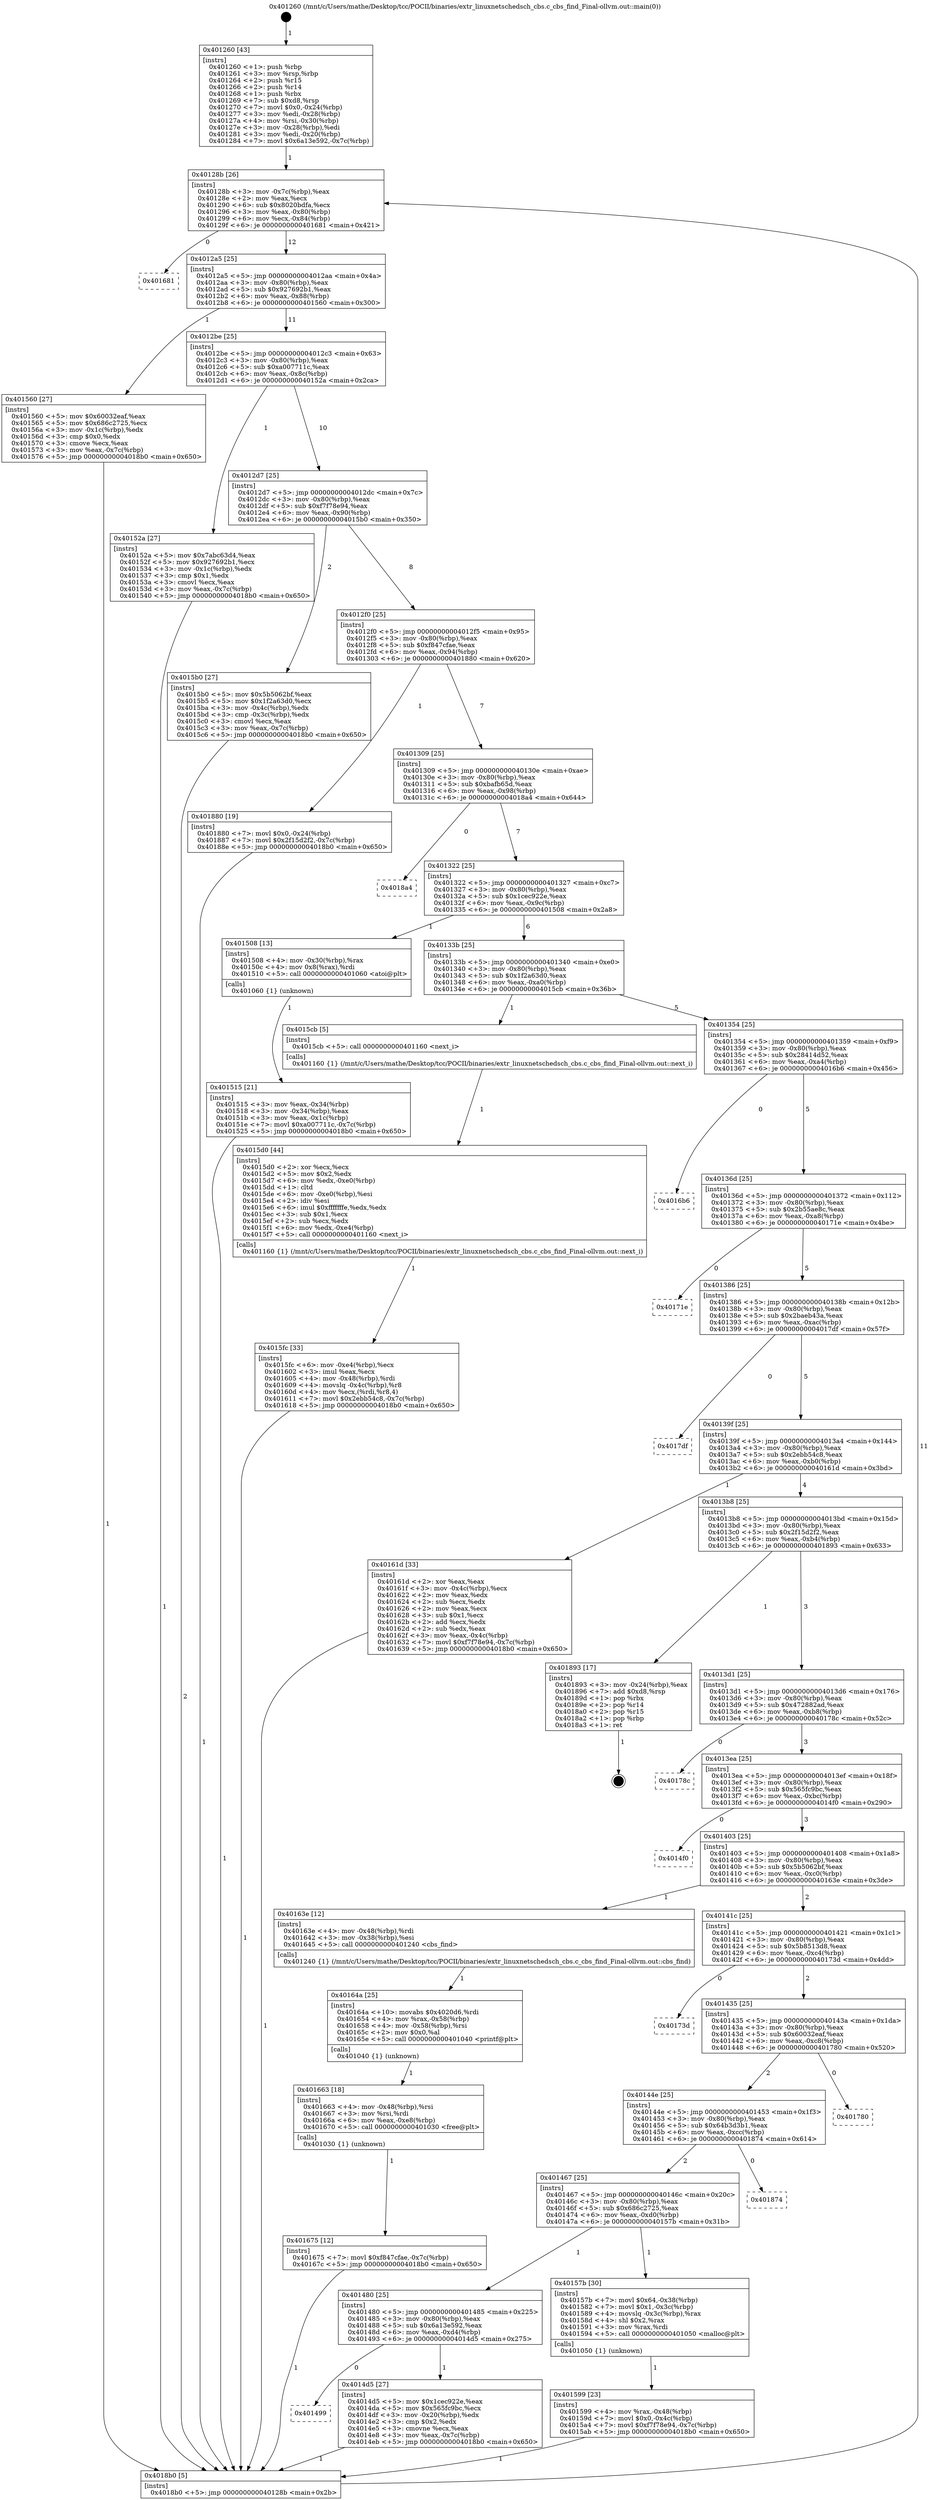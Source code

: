 digraph "0x401260" {
  label = "0x401260 (/mnt/c/Users/mathe/Desktop/tcc/POCII/binaries/extr_linuxnetschedsch_cbs.c_cbs_find_Final-ollvm.out::main(0))"
  labelloc = "t"
  node[shape=record]

  Entry [label="",width=0.3,height=0.3,shape=circle,fillcolor=black,style=filled]
  "0x40128b" [label="{
     0x40128b [26]\l
     | [instrs]\l
     &nbsp;&nbsp;0x40128b \<+3\>: mov -0x7c(%rbp),%eax\l
     &nbsp;&nbsp;0x40128e \<+2\>: mov %eax,%ecx\l
     &nbsp;&nbsp;0x401290 \<+6\>: sub $0x8020bdfa,%ecx\l
     &nbsp;&nbsp;0x401296 \<+3\>: mov %eax,-0x80(%rbp)\l
     &nbsp;&nbsp;0x401299 \<+6\>: mov %ecx,-0x84(%rbp)\l
     &nbsp;&nbsp;0x40129f \<+6\>: je 0000000000401681 \<main+0x421\>\l
  }"]
  "0x401681" [label="{
     0x401681\l
  }", style=dashed]
  "0x4012a5" [label="{
     0x4012a5 [25]\l
     | [instrs]\l
     &nbsp;&nbsp;0x4012a5 \<+5\>: jmp 00000000004012aa \<main+0x4a\>\l
     &nbsp;&nbsp;0x4012aa \<+3\>: mov -0x80(%rbp),%eax\l
     &nbsp;&nbsp;0x4012ad \<+5\>: sub $0x927692b1,%eax\l
     &nbsp;&nbsp;0x4012b2 \<+6\>: mov %eax,-0x88(%rbp)\l
     &nbsp;&nbsp;0x4012b8 \<+6\>: je 0000000000401560 \<main+0x300\>\l
  }"]
  Exit [label="",width=0.3,height=0.3,shape=circle,fillcolor=black,style=filled,peripheries=2]
  "0x401560" [label="{
     0x401560 [27]\l
     | [instrs]\l
     &nbsp;&nbsp;0x401560 \<+5\>: mov $0x60032eaf,%eax\l
     &nbsp;&nbsp;0x401565 \<+5\>: mov $0x686c2725,%ecx\l
     &nbsp;&nbsp;0x40156a \<+3\>: mov -0x1c(%rbp),%edx\l
     &nbsp;&nbsp;0x40156d \<+3\>: cmp $0x0,%edx\l
     &nbsp;&nbsp;0x401570 \<+3\>: cmove %ecx,%eax\l
     &nbsp;&nbsp;0x401573 \<+3\>: mov %eax,-0x7c(%rbp)\l
     &nbsp;&nbsp;0x401576 \<+5\>: jmp 00000000004018b0 \<main+0x650\>\l
  }"]
  "0x4012be" [label="{
     0x4012be [25]\l
     | [instrs]\l
     &nbsp;&nbsp;0x4012be \<+5\>: jmp 00000000004012c3 \<main+0x63\>\l
     &nbsp;&nbsp;0x4012c3 \<+3\>: mov -0x80(%rbp),%eax\l
     &nbsp;&nbsp;0x4012c6 \<+5\>: sub $0xa007711c,%eax\l
     &nbsp;&nbsp;0x4012cb \<+6\>: mov %eax,-0x8c(%rbp)\l
     &nbsp;&nbsp;0x4012d1 \<+6\>: je 000000000040152a \<main+0x2ca\>\l
  }"]
  "0x401675" [label="{
     0x401675 [12]\l
     | [instrs]\l
     &nbsp;&nbsp;0x401675 \<+7\>: movl $0xf847cfae,-0x7c(%rbp)\l
     &nbsp;&nbsp;0x40167c \<+5\>: jmp 00000000004018b0 \<main+0x650\>\l
  }"]
  "0x40152a" [label="{
     0x40152a [27]\l
     | [instrs]\l
     &nbsp;&nbsp;0x40152a \<+5\>: mov $0x7abc63d4,%eax\l
     &nbsp;&nbsp;0x40152f \<+5\>: mov $0x927692b1,%ecx\l
     &nbsp;&nbsp;0x401534 \<+3\>: mov -0x1c(%rbp),%edx\l
     &nbsp;&nbsp;0x401537 \<+3\>: cmp $0x1,%edx\l
     &nbsp;&nbsp;0x40153a \<+3\>: cmovl %ecx,%eax\l
     &nbsp;&nbsp;0x40153d \<+3\>: mov %eax,-0x7c(%rbp)\l
     &nbsp;&nbsp;0x401540 \<+5\>: jmp 00000000004018b0 \<main+0x650\>\l
  }"]
  "0x4012d7" [label="{
     0x4012d7 [25]\l
     | [instrs]\l
     &nbsp;&nbsp;0x4012d7 \<+5\>: jmp 00000000004012dc \<main+0x7c\>\l
     &nbsp;&nbsp;0x4012dc \<+3\>: mov -0x80(%rbp),%eax\l
     &nbsp;&nbsp;0x4012df \<+5\>: sub $0xf7f78e94,%eax\l
     &nbsp;&nbsp;0x4012e4 \<+6\>: mov %eax,-0x90(%rbp)\l
     &nbsp;&nbsp;0x4012ea \<+6\>: je 00000000004015b0 \<main+0x350\>\l
  }"]
  "0x401663" [label="{
     0x401663 [18]\l
     | [instrs]\l
     &nbsp;&nbsp;0x401663 \<+4\>: mov -0x48(%rbp),%rsi\l
     &nbsp;&nbsp;0x401667 \<+3\>: mov %rsi,%rdi\l
     &nbsp;&nbsp;0x40166a \<+6\>: mov %eax,-0xe8(%rbp)\l
     &nbsp;&nbsp;0x401670 \<+5\>: call 0000000000401030 \<free@plt\>\l
     | [calls]\l
     &nbsp;&nbsp;0x401030 \{1\} (unknown)\l
  }"]
  "0x4015b0" [label="{
     0x4015b0 [27]\l
     | [instrs]\l
     &nbsp;&nbsp;0x4015b0 \<+5\>: mov $0x5b5062bf,%eax\l
     &nbsp;&nbsp;0x4015b5 \<+5\>: mov $0x1f2a63d0,%ecx\l
     &nbsp;&nbsp;0x4015ba \<+3\>: mov -0x4c(%rbp),%edx\l
     &nbsp;&nbsp;0x4015bd \<+3\>: cmp -0x3c(%rbp),%edx\l
     &nbsp;&nbsp;0x4015c0 \<+3\>: cmovl %ecx,%eax\l
     &nbsp;&nbsp;0x4015c3 \<+3\>: mov %eax,-0x7c(%rbp)\l
     &nbsp;&nbsp;0x4015c6 \<+5\>: jmp 00000000004018b0 \<main+0x650\>\l
  }"]
  "0x4012f0" [label="{
     0x4012f0 [25]\l
     | [instrs]\l
     &nbsp;&nbsp;0x4012f0 \<+5\>: jmp 00000000004012f5 \<main+0x95\>\l
     &nbsp;&nbsp;0x4012f5 \<+3\>: mov -0x80(%rbp),%eax\l
     &nbsp;&nbsp;0x4012f8 \<+5\>: sub $0xf847cfae,%eax\l
     &nbsp;&nbsp;0x4012fd \<+6\>: mov %eax,-0x94(%rbp)\l
     &nbsp;&nbsp;0x401303 \<+6\>: je 0000000000401880 \<main+0x620\>\l
  }"]
  "0x40164a" [label="{
     0x40164a [25]\l
     | [instrs]\l
     &nbsp;&nbsp;0x40164a \<+10\>: movabs $0x4020d6,%rdi\l
     &nbsp;&nbsp;0x401654 \<+4\>: mov %rax,-0x58(%rbp)\l
     &nbsp;&nbsp;0x401658 \<+4\>: mov -0x58(%rbp),%rsi\l
     &nbsp;&nbsp;0x40165c \<+2\>: mov $0x0,%al\l
     &nbsp;&nbsp;0x40165e \<+5\>: call 0000000000401040 \<printf@plt\>\l
     | [calls]\l
     &nbsp;&nbsp;0x401040 \{1\} (unknown)\l
  }"]
  "0x401880" [label="{
     0x401880 [19]\l
     | [instrs]\l
     &nbsp;&nbsp;0x401880 \<+7\>: movl $0x0,-0x24(%rbp)\l
     &nbsp;&nbsp;0x401887 \<+7\>: movl $0x2f15d2f2,-0x7c(%rbp)\l
     &nbsp;&nbsp;0x40188e \<+5\>: jmp 00000000004018b0 \<main+0x650\>\l
  }"]
  "0x401309" [label="{
     0x401309 [25]\l
     | [instrs]\l
     &nbsp;&nbsp;0x401309 \<+5\>: jmp 000000000040130e \<main+0xae\>\l
     &nbsp;&nbsp;0x40130e \<+3\>: mov -0x80(%rbp),%eax\l
     &nbsp;&nbsp;0x401311 \<+5\>: sub $0xbafb65d,%eax\l
     &nbsp;&nbsp;0x401316 \<+6\>: mov %eax,-0x98(%rbp)\l
     &nbsp;&nbsp;0x40131c \<+6\>: je 00000000004018a4 \<main+0x644\>\l
  }"]
  "0x4015fc" [label="{
     0x4015fc [33]\l
     | [instrs]\l
     &nbsp;&nbsp;0x4015fc \<+6\>: mov -0xe4(%rbp),%ecx\l
     &nbsp;&nbsp;0x401602 \<+3\>: imul %eax,%ecx\l
     &nbsp;&nbsp;0x401605 \<+4\>: mov -0x48(%rbp),%rdi\l
     &nbsp;&nbsp;0x401609 \<+4\>: movslq -0x4c(%rbp),%r8\l
     &nbsp;&nbsp;0x40160d \<+4\>: mov %ecx,(%rdi,%r8,4)\l
     &nbsp;&nbsp;0x401611 \<+7\>: movl $0x2ebb54c8,-0x7c(%rbp)\l
     &nbsp;&nbsp;0x401618 \<+5\>: jmp 00000000004018b0 \<main+0x650\>\l
  }"]
  "0x4018a4" [label="{
     0x4018a4\l
  }", style=dashed]
  "0x401322" [label="{
     0x401322 [25]\l
     | [instrs]\l
     &nbsp;&nbsp;0x401322 \<+5\>: jmp 0000000000401327 \<main+0xc7\>\l
     &nbsp;&nbsp;0x401327 \<+3\>: mov -0x80(%rbp),%eax\l
     &nbsp;&nbsp;0x40132a \<+5\>: sub $0x1cec922e,%eax\l
     &nbsp;&nbsp;0x40132f \<+6\>: mov %eax,-0x9c(%rbp)\l
     &nbsp;&nbsp;0x401335 \<+6\>: je 0000000000401508 \<main+0x2a8\>\l
  }"]
  "0x4015d0" [label="{
     0x4015d0 [44]\l
     | [instrs]\l
     &nbsp;&nbsp;0x4015d0 \<+2\>: xor %ecx,%ecx\l
     &nbsp;&nbsp;0x4015d2 \<+5\>: mov $0x2,%edx\l
     &nbsp;&nbsp;0x4015d7 \<+6\>: mov %edx,-0xe0(%rbp)\l
     &nbsp;&nbsp;0x4015dd \<+1\>: cltd\l
     &nbsp;&nbsp;0x4015de \<+6\>: mov -0xe0(%rbp),%esi\l
     &nbsp;&nbsp;0x4015e4 \<+2\>: idiv %esi\l
     &nbsp;&nbsp;0x4015e6 \<+6\>: imul $0xfffffffe,%edx,%edx\l
     &nbsp;&nbsp;0x4015ec \<+3\>: sub $0x1,%ecx\l
     &nbsp;&nbsp;0x4015ef \<+2\>: sub %ecx,%edx\l
     &nbsp;&nbsp;0x4015f1 \<+6\>: mov %edx,-0xe4(%rbp)\l
     &nbsp;&nbsp;0x4015f7 \<+5\>: call 0000000000401160 \<next_i\>\l
     | [calls]\l
     &nbsp;&nbsp;0x401160 \{1\} (/mnt/c/Users/mathe/Desktop/tcc/POCII/binaries/extr_linuxnetschedsch_cbs.c_cbs_find_Final-ollvm.out::next_i)\l
  }"]
  "0x401508" [label="{
     0x401508 [13]\l
     | [instrs]\l
     &nbsp;&nbsp;0x401508 \<+4\>: mov -0x30(%rbp),%rax\l
     &nbsp;&nbsp;0x40150c \<+4\>: mov 0x8(%rax),%rdi\l
     &nbsp;&nbsp;0x401510 \<+5\>: call 0000000000401060 \<atoi@plt\>\l
     | [calls]\l
     &nbsp;&nbsp;0x401060 \{1\} (unknown)\l
  }"]
  "0x40133b" [label="{
     0x40133b [25]\l
     | [instrs]\l
     &nbsp;&nbsp;0x40133b \<+5\>: jmp 0000000000401340 \<main+0xe0\>\l
     &nbsp;&nbsp;0x401340 \<+3\>: mov -0x80(%rbp),%eax\l
     &nbsp;&nbsp;0x401343 \<+5\>: sub $0x1f2a63d0,%eax\l
     &nbsp;&nbsp;0x401348 \<+6\>: mov %eax,-0xa0(%rbp)\l
     &nbsp;&nbsp;0x40134e \<+6\>: je 00000000004015cb \<main+0x36b\>\l
  }"]
  "0x401599" [label="{
     0x401599 [23]\l
     | [instrs]\l
     &nbsp;&nbsp;0x401599 \<+4\>: mov %rax,-0x48(%rbp)\l
     &nbsp;&nbsp;0x40159d \<+7\>: movl $0x0,-0x4c(%rbp)\l
     &nbsp;&nbsp;0x4015a4 \<+7\>: movl $0xf7f78e94,-0x7c(%rbp)\l
     &nbsp;&nbsp;0x4015ab \<+5\>: jmp 00000000004018b0 \<main+0x650\>\l
  }"]
  "0x4015cb" [label="{
     0x4015cb [5]\l
     | [instrs]\l
     &nbsp;&nbsp;0x4015cb \<+5\>: call 0000000000401160 \<next_i\>\l
     | [calls]\l
     &nbsp;&nbsp;0x401160 \{1\} (/mnt/c/Users/mathe/Desktop/tcc/POCII/binaries/extr_linuxnetschedsch_cbs.c_cbs_find_Final-ollvm.out::next_i)\l
  }"]
  "0x401354" [label="{
     0x401354 [25]\l
     | [instrs]\l
     &nbsp;&nbsp;0x401354 \<+5\>: jmp 0000000000401359 \<main+0xf9\>\l
     &nbsp;&nbsp;0x401359 \<+3\>: mov -0x80(%rbp),%eax\l
     &nbsp;&nbsp;0x40135c \<+5\>: sub $0x28414d52,%eax\l
     &nbsp;&nbsp;0x401361 \<+6\>: mov %eax,-0xa4(%rbp)\l
     &nbsp;&nbsp;0x401367 \<+6\>: je 00000000004016b6 \<main+0x456\>\l
  }"]
  "0x401515" [label="{
     0x401515 [21]\l
     | [instrs]\l
     &nbsp;&nbsp;0x401515 \<+3\>: mov %eax,-0x34(%rbp)\l
     &nbsp;&nbsp;0x401518 \<+3\>: mov -0x34(%rbp),%eax\l
     &nbsp;&nbsp;0x40151b \<+3\>: mov %eax,-0x1c(%rbp)\l
     &nbsp;&nbsp;0x40151e \<+7\>: movl $0xa007711c,-0x7c(%rbp)\l
     &nbsp;&nbsp;0x401525 \<+5\>: jmp 00000000004018b0 \<main+0x650\>\l
  }"]
  "0x4016b6" [label="{
     0x4016b6\l
  }", style=dashed]
  "0x40136d" [label="{
     0x40136d [25]\l
     | [instrs]\l
     &nbsp;&nbsp;0x40136d \<+5\>: jmp 0000000000401372 \<main+0x112\>\l
     &nbsp;&nbsp;0x401372 \<+3\>: mov -0x80(%rbp),%eax\l
     &nbsp;&nbsp;0x401375 \<+5\>: sub $0x2b55ae8c,%eax\l
     &nbsp;&nbsp;0x40137a \<+6\>: mov %eax,-0xa8(%rbp)\l
     &nbsp;&nbsp;0x401380 \<+6\>: je 000000000040171e \<main+0x4be\>\l
  }"]
  "0x401260" [label="{
     0x401260 [43]\l
     | [instrs]\l
     &nbsp;&nbsp;0x401260 \<+1\>: push %rbp\l
     &nbsp;&nbsp;0x401261 \<+3\>: mov %rsp,%rbp\l
     &nbsp;&nbsp;0x401264 \<+2\>: push %r15\l
     &nbsp;&nbsp;0x401266 \<+2\>: push %r14\l
     &nbsp;&nbsp;0x401268 \<+1\>: push %rbx\l
     &nbsp;&nbsp;0x401269 \<+7\>: sub $0xd8,%rsp\l
     &nbsp;&nbsp;0x401270 \<+7\>: movl $0x0,-0x24(%rbp)\l
     &nbsp;&nbsp;0x401277 \<+3\>: mov %edi,-0x28(%rbp)\l
     &nbsp;&nbsp;0x40127a \<+4\>: mov %rsi,-0x30(%rbp)\l
     &nbsp;&nbsp;0x40127e \<+3\>: mov -0x28(%rbp),%edi\l
     &nbsp;&nbsp;0x401281 \<+3\>: mov %edi,-0x20(%rbp)\l
     &nbsp;&nbsp;0x401284 \<+7\>: movl $0x6a13e592,-0x7c(%rbp)\l
  }"]
  "0x40171e" [label="{
     0x40171e\l
  }", style=dashed]
  "0x401386" [label="{
     0x401386 [25]\l
     | [instrs]\l
     &nbsp;&nbsp;0x401386 \<+5\>: jmp 000000000040138b \<main+0x12b\>\l
     &nbsp;&nbsp;0x40138b \<+3\>: mov -0x80(%rbp),%eax\l
     &nbsp;&nbsp;0x40138e \<+5\>: sub $0x2baeb43a,%eax\l
     &nbsp;&nbsp;0x401393 \<+6\>: mov %eax,-0xac(%rbp)\l
     &nbsp;&nbsp;0x401399 \<+6\>: je 00000000004017df \<main+0x57f\>\l
  }"]
  "0x4018b0" [label="{
     0x4018b0 [5]\l
     | [instrs]\l
     &nbsp;&nbsp;0x4018b0 \<+5\>: jmp 000000000040128b \<main+0x2b\>\l
  }"]
  "0x4017df" [label="{
     0x4017df\l
  }", style=dashed]
  "0x40139f" [label="{
     0x40139f [25]\l
     | [instrs]\l
     &nbsp;&nbsp;0x40139f \<+5\>: jmp 00000000004013a4 \<main+0x144\>\l
     &nbsp;&nbsp;0x4013a4 \<+3\>: mov -0x80(%rbp),%eax\l
     &nbsp;&nbsp;0x4013a7 \<+5\>: sub $0x2ebb54c8,%eax\l
     &nbsp;&nbsp;0x4013ac \<+6\>: mov %eax,-0xb0(%rbp)\l
     &nbsp;&nbsp;0x4013b2 \<+6\>: je 000000000040161d \<main+0x3bd\>\l
  }"]
  "0x401499" [label="{
     0x401499\l
  }", style=dashed]
  "0x40161d" [label="{
     0x40161d [33]\l
     | [instrs]\l
     &nbsp;&nbsp;0x40161d \<+2\>: xor %eax,%eax\l
     &nbsp;&nbsp;0x40161f \<+3\>: mov -0x4c(%rbp),%ecx\l
     &nbsp;&nbsp;0x401622 \<+2\>: mov %eax,%edx\l
     &nbsp;&nbsp;0x401624 \<+2\>: sub %ecx,%edx\l
     &nbsp;&nbsp;0x401626 \<+2\>: mov %eax,%ecx\l
     &nbsp;&nbsp;0x401628 \<+3\>: sub $0x1,%ecx\l
     &nbsp;&nbsp;0x40162b \<+2\>: add %ecx,%edx\l
     &nbsp;&nbsp;0x40162d \<+2\>: sub %edx,%eax\l
     &nbsp;&nbsp;0x40162f \<+3\>: mov %eax,-0x4c(%rbp)\l
     &nbsp;&nbsp;0x401632 \<+7\>: movl $0xf7f78e94,-0x7c(%rbp)\l
     &nbsp;&nbsp;0x401639 \<+5\>: jmp 00000000004018b0 \<main+0x650\>\l
  }"]
  "0x4013b8" [label="{
     0x4013b8 [25]\l
     | [instrs]\l
     &nbsp;&nbsp;0x4013b8 \<+5\>: jmp 00000000004013bd \<main+0x15d\>\l
     &nbsp;&nbsp;0x4013bd \<+3\>: mov -0x80(%rbp),%eax\l
     &nbsp;&nbsp;0x4013c0 \<+5\>: sub $0x2f15d2f2,%eax\l
     &nbsp;&nbsp;0x4013c5 \<+6\>: mov %eax,-0xb4(%rbp)\l
     &nbsp;&nbsp;0x4013cb \<+6\>: je 0000000000401893 \<main+0x633\>\l
  }"]
  "0x4014d5" [label="{
     0x4014d5 [27]\l
     | [instrs]\l
     &nbsp;&nbsp;0x4014d5 \<+5\>: mov $0x1cec922e,%eax\l
     &nbsp;&nbsp;0x4014da \<+5\>: mov $0x565fc9bc,%ecx\l
     &nbsp;&nbsp;0x4014df \<+3\>: mov -0x20(%rbp),%edx\l
     &nbsp;&nbsp;0x4014e2 \<+3\>: cmp $0x2,%edx\l
     &nbsp;&nbsp;0x4014e5 \<+3\>: cmovne %ecx,%eax\l
     &nbsp;&nbsp;0x4014e8 \<+3\>: mov %eax,-0x7c(%rbp)\l
     &nbsp;&nbsp;0x4014eb \<+5\>: jmp 00000000004018b0 \<main+0x650\>\l
  }"]
  "0x401893" [label="{
     0x401893 [17]\l
     | [instrs]\l
     &nbsp;&nbsp;0x401893 \<+3\>: mov -0x24(%rbp),%eax\l
     &nbsp;&nbsp;0x401896 \<+7\>: add $0xd8,%rsp\l
     &nbsp;&nbsp;0x40189d \<+1\>: pop %rbx\l
     &nbsp;&nbsp;0x40189e \<+2\>: pop %r14\l
     &nbsp;&nbsp;0x4018a0 \<+2\>: pop %r15\l
     &nbsp;&nbsp;0x4018a2 \<+1\>: pop %rbp\l
     &nbsp;&nbsp;0x4018a3 \<+1\>: ret\l
  }"]
  "0x4013d1" [label="{
     0x4013d1 [25]\l
     | [instrs]\l
     &nbsp;&nbsp;0x4013d1 \<+5\>: jmp 00000000004013d6 \<main+0x176\>\l
     &nbsp;&nbsp;0x4013d6 \<+3\>: mov -0x80(%rbp),%eax\l
     &nbsp;&nbsp;0x4013d9 \<+5\>: sub $0x472882ad,%eax\l
     &nbsp;&nbsp;0x4013de \<+6\>: mov %eax,-0xb8(%rbp)\l
     &nbsp;&nbsp;0x4013e4 \<+6\>: je 000000000040178c \<main+0x52c\>\l
  }"]
  "0x401480" [label="{
     0x401480 [25]\l
     | [instrs]\l
     &nbsp;&nbsp;0x401480 \<+5\>: jmp 0000000000401485 \<main+0x225\>\l
     &nbsp;&nbsp;0x401485 \<+3\>: mov -0x80(%rbp),%eax\l
     &nbsp;&nbsp;0x401488 \<+5\>: sub $0x6a13e592,%eax\l
     &nbsp;&nbsp;0x40148d \<+6\>: mov %eax,-0xd4(%rbp)\l
     &nbsp;&nbsp;0x401493 \<+6\>: je 00000000004014d5 \<main+0x275\>\l
  }"]
  "0x40178c" [label="{
     0x40178c\l
  }", style=dashed]
  "0x4013ea" [label="{
     0x4013ea [25]\l
     | [instrs]\l
     &nbsp;&nbsp;0x4013ea \<+5\>: jmp 00000000004013ef \<main+0x18f\>\l
     &nbsp;&nbsp;0x4013ef \<+3\>: mov -0x80(%rbp),%eax\l
     &nbsp;&nbsp;0x4013f2 \<+5\>: sub $0x565fc9bc,%eax\l
     &nbsp;&nbsp;0x4013f7 \<+6\>: mov %eax,-0xbc(%rbp)\l
     &nbsp;&nbsp;0x4013fd \<+6\>: je 00000000004014f0 \<main+0x290\>\l
  }"]
  "0x40157b" [label="{
     0x40157b [30]\l
     | [instrs]\l
     &nbsp;&nbsp;0x40157b \<+7\>: movl $0x64,-0x38(%rbp)\l
     &nbsp;&nbsp;0x401582 \<+7\>: movl $0x1,-0x3c(%rbp)\l
     &nbsp;&nbsp;0x401589 \<+4\>: movslq -0x3c(%rbp),%rax\l
     &nbsp;&nbsp;0x40158d \<+4\>: shl $0x2,%rax\l
     &nbsp;&nbsp;0x401591 \<+3\>: mov %rax,%rdi\l
     &nbsp;&nbsp;0x401594 \<+5\>: call 0000000000401050 \<malloc@plt\>\l
     | [calls]\l
     &nbsp;&nbsp;0x401050 \{1\} (unknown)\l
  }"]
  "0x4014f0" [label="{
     0x4014f0\l
  }", style=dashed]
  "0x401403" [label="{
     0x401403 [25]\l
     | [instrs]\l
     &nbsp;&nbsp;0x401403 \<+5\>: jmp 0000000000401408 \<main+0x1a8\>\l
     &nbsp;&nbsp;0x401408 \<+3\>: mov -0x80(%rbp),%eax\l
     &nbsp;&nbsp;0x40140b \<+5\>: sub $0x5b5062bf,%eax\l
     &nbsp;&nbsp;0x401410 \<+6\>: mov %eax,-0xc0(%rbp)\l
     &nbsp;&nbsp;0x401416 \<+6\>: je 000000000040163e \<main+0x3de\>\l
  }"]
  "0x401467" [label="{
     0x401467 [25]\l
     | [instrs]\l
     &nbsp;&nbsp;0x401467 \<+5\>: jmp 000000000040146c \<main+0x20c\>\l
     &nbsp;&nbsp;0x40146c \<+3\>: mov -0x80(%rbp),%eax\l
     &nbsp;&nbsp;0x40146f \<+5\>: sub $0x686c2725,%eax\l
     &nbsp;&nbsp;0x401474 \<+6\>: mov %eax,-0xd0(%rbp)\l
     &nbsp;&nbsp;0x40147a \<+6\>: je 000000000040157b \<main+0x31b\>\l
  }"]
  "0x40163e" [label="{
     0x40163e [12]\l
     | [instrs]\l
     &nbsp;&nbsp;0x40163e \<+4\>: mov -0x48(%rbp),%rdi\l
     &nbsp;&nbsp;0x401642 \<+3\>: mov -0x38(%rbp),%esi\l
     &nbsp;&nbsp;0x401645 \<+5\>: call 0000000000401240 \<cbs_find\>\l
     | [calls]\l
     &nbsp;&nbsp;0x401240 \{1\} (/mnt/c/Users/mathe/Desktop/tcc/POCII/binaries/extr_linuxnetschedsch_cbs.c_cbs_find_Final-ollvm.out::cbs_find)\l
  }"]
  "0x40141c" [label="{
     0x40141c [25]\l
     | [instrs]\l
     &nbsp;&nbsp;0x40141c \<+5\>: jmp 0000000000401421 \<main+0x1c1\>\l
     &nbsp;&nbsp;0x401421 \<+3\>: mov -0x80(%rbp),%eax\l
     &nbsp;&nbsp;0x401424 \<+5\>: sub $0x5b8513d8,%eax\l
     &nbsp;&nbsp;0x401429 \<+6\>: mov %eax,-0xc4(%rbp)\l
     &nbsp;&nbsp;0x40142f \<+6\>: je 000000000040173d \<main+0x4dd\>\l
  }"]
  "0x401874" [label="{
     0x401874\l
  }", style=dashed]
  "0x40173d" [label="{
     0x40173d\l
  }", style=dashed]
  "0x401435" [label="{
     0x401435 [25]\l
     | [instrs]\l
     &nbsp;&nbsp;0x401435 \<+5\>: jmp 000000000040143a \<main+0x1da\>\l
     &nbsp;&nbsp;0x40143a \<+3\>: mov -0x80(%rbp),%eax\l
     &nbsp;&nbsp;0x40143d \<+5\>: sub $0x60032eaf,%eax\l
     &nbsp;&nbsp;0x401442 \<+6\>: mov %eax,-0xc8(%rbp)\l
     &nbsp;&nbsp;0x401448 \<+6\>: je 0000000000401780 \<main+0x520\>\l
  }"]
  "0x40144e" [label="{
     0x40144e [25]\l
     | [instrs]\l
     &nbsp;&nbsp;0x40144e \<+5\>: jmp 0000000000401453 \<main+0x1f3\>\l
     &nbsp;&nbsp;0x401453 \<+3\>: mov -0x80(%rbp),%eax\l
     &nbsp;&nbsp;0x401456 \<+5\>: sub $0x64b3d3b1,%eax\l
     &nbsp;&nbsp;0x40145b \<+6\>: mov %eax,-0xcc(%rbp)\l
     &nbsp;&nbsp;0x401461 \<+6\>: je 0000000000401874 \<main+0x614\>\l
  }"]
  "0x401780" [label="{
     0x401780\l
  }", style=dashed]
  Entry -> "0x401260" [label=" 1"]
  "0x40128b" -> "0x401681" [label=" 0"]
  "0x40128b" -> "0x4012a5" [label=" 12"]
  "0x401893" -> Exit [label=" 1"]
  "0x4012a5" -> "0x401560" [label=" 1"]
  "0x4012a5" -> "0x4012be" [label=" 11"]
  "0x401880" -> "0x4018b0" [label=" 1"]
  "0x4012be" -> "0x40152a" [label=" 1"]
  "0x4012be" -> "0x4012d7" [label=" 10"]
  "0x401675" -> "0x4018b0" [label=" 1"]
  "0x4012d7" -> "0x4015b0" [label=" 2"]
  "0x4012d7" -> "0x4012f0" [label=" 8"]
  "0x401663" -> "0x401675" [label=" 1"]
  "0x4012f0" -> "0x401880" [label=" 1"]
  "0x4012f0" -> "0x401309" [label=" 7"]
  "0x40164a" -> "0x401663" [label=" 1"]
  "0x401309" -> "0x4018a4" [label=" 0"]
  "0x401309" -> "0x401322" [label=" 7"]
  "0x40163e" -> "0x40164a" [label=" 1"]
  "0x401322" -> "0x401508" [label=" 1"]
  "0x401322" -> "0x40133b" [label=" 6"]
  "0x40161d" -> "0x4018b0" [label=" 1"]
  "0x40133b" -> "0x4015cb" [label=" 1"]
  "0x40133b" -> "0x401354" [label=" 5"]
  "0x4015fc" -> "0x4018b0" [label=" 1"]
  "0x401354" -> "0x4016b6" [label=" 0"]
  "0x401354" -> "0x40136d" [label=" 5"]
  "0x4015d0" -> "0x4015fc" [label=" 1"]
  "0x40136d" -> "0x40171e" [label=" 0"]
  "0x40136d" -> "0x401386" [label=" 5"]
  "0x4015cb" -> "0x4015d0" [label=" 1"]
  "0x401386" -> "0x4017df" [label=" 0"]
  "0x401386" -> "0x40139f" [label=" 5"]
  "0x4015b0" -> "0x4018b0" [label=" 2"]
  "0x40139f" -> "0x40161d" [label=" 1"]
  "0x40139f" -> "0x4013b8" [label=" 4"]
  "0x401599" -> "0x4018b0" [label=" 1"]
  "0x4013b8" -> "0x401893" [label=" 1"]
  "0x4013b8" -> "0x4013d1" [label=" 3"]
  "0x40157b" -> "0x401599" [label=" 1"]
  "0x4013d1" -> "0x40178c" [label=" 0"]
  "0x4013d1" -> "0x4013ea" [label=" 3"]
  "0x40152a" -> "0x4018b0" [label=" 1"]
  "0x4013ea" -> "0x4014f0" [label=" 0"]
  "0x4013ea" -> "0x401403" [label=" 3"]
  "0x401515" -> "0x4018b0" [label=" 1"]
  "0x401403" -> "0x40163e" [label=" 1"]
  "0x401403" -> "0x40141c" [label=" 2"]
  "0x4018b0" -> "0x40128b" [label=" 11"]
  "0x40141c" -> "0x40173d" [label=" 0"]
  "0x40141c" -> "0x401435" [label=" 2"]
  "0x401260" -> "0x40128b" [label=" 1"]
  "0x401435" -> "0x401780" [label=" 0"]
  "0x401435" -> "0x40144e" [label=" 2"]
  "0x4014d5" -> "0x4018b0" [label=" 1"]
  "0x40144e" -> "0x401874" [label=" 0"]
  "0x40144e" -> "0x401467" [label=" 2"]
  "0x401508" -> "0x401515" [label=" 1"]
  "0x401467" -> "0x40157b" [label=" 1"]
  "0x401467" -> "0x401480" [label=" 1"]
  "0x401560" -> "0x4018b0" [label=" 1"]
  "0x401480" -> "0x4014d5" [label=" 1"]
  "0x401480" -> "0x401499" [label=" 0"]
}
